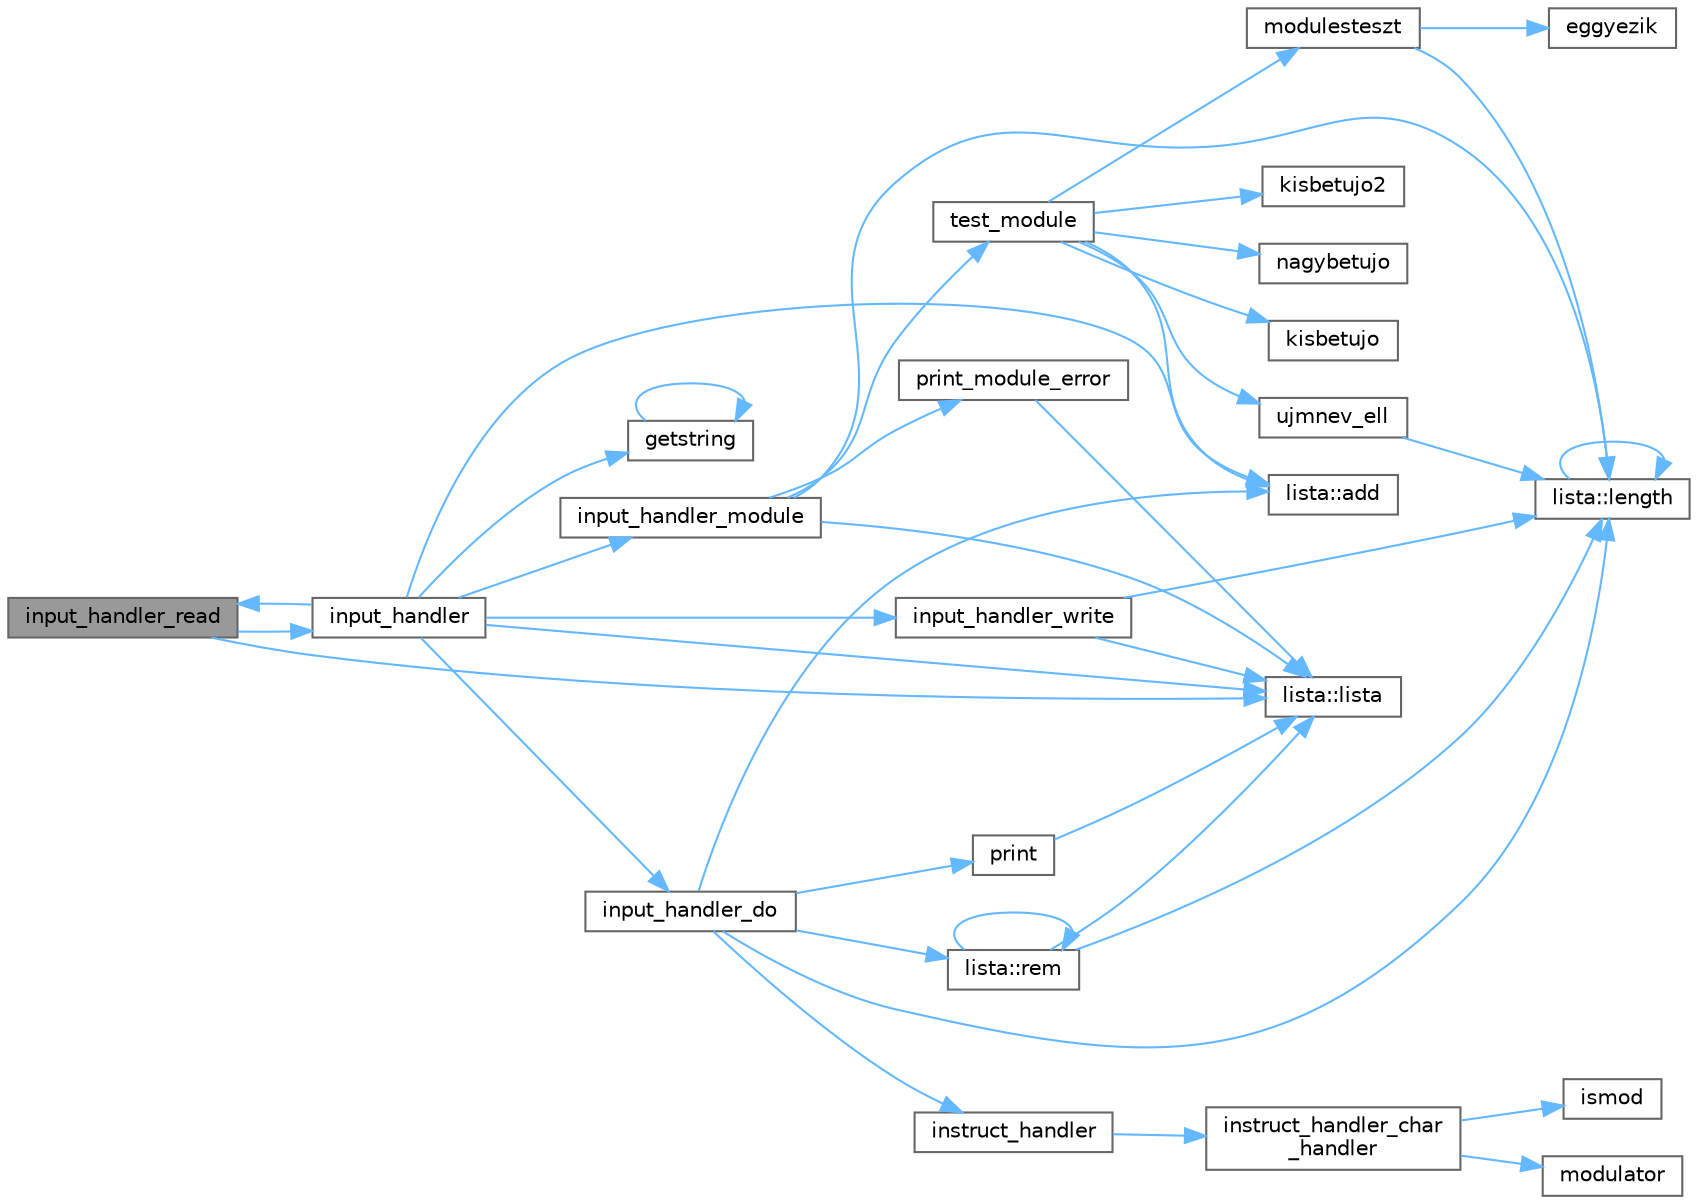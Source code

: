digraph "input_handler_read"
{
 // LATEX_PDF_SIZE
  bgcolor="transparent";
  edge [fontname=Helvetica,fontsize=10,labelfontname=Helvetica,labelfontsize=10];
  node [fontname=Helvetica,fontsize=10,shape=box,height=0.2,width=0.4];
  rankdir="LR";
  Node1 [id="Node000001",label="input_handler_read",height=0.2,width=0.4,color="gray40", fillcolor="grey60", style="filled", fontcolor="black",tooltip=" "];
  Node1 -> Node2 [id="edge1_Node000001_Node000002",color="steelblue1",style="solid",tooltip=" "];
  Node2 [id="Node000002",label="input_handler",height=0.2,width=0.4,color="grey40", fillcolor="white", style="filled",URL="$nharamkor__vs_8cpp.html#ab44d8e6ed4c39cb1c0cf792429db848e",tooltip=" "];
  Node2 -> Node3 [id="edge2_Node000002_Node000003",color="steelblue1",style="solid",tooltip=" "];
  Node3 [id="Node000003",label="lista::add",height=0.2,width=0.4,color="grey40", fillcolor="white", style="filled",URL="$classlista.html#a3f48539cd27ef435ea20315183a7c48e",tooltip=" "];
  Node2 -> Node4 [id="edge3_Node000002_Node000004",color="steelblue1",style="solid",tooltip=" "];
  Node4 [id="Node000004",label="getstring",height=0.2,width=0.4,color="grey40", fillcolor="white", style="filled",URL="$nharamkor__vs_8cpp.html#abe6c24302d4150af8e6211ec3a45ad0d",tooltip=" "];
  Node4 -> Node4 [id="edge4_Node000004_Node000004",color="steelblue1",style="solid",tooltip=" "];
  Node2 -> Node5 [id="edge5_Node000002_Node000005",color="steelblue1",style="solid",tooltip=" "];
  Node5 [id="Node000005",label="input_handler_do",height=0.2,width=0.4,color="grey40", fillcolor="white", style="filled",URL="$nharamkor__vs_8cpp.html#af09a2309c4133585955f671c2be21293",tooltip=" "];
  Node5 -> Node3 [id="edge6_Node000005_Node000003",color="steelblue1",style="solid",tooltip=" "];
  Node5 -> Node6 [id="edge7_Node000005_Node000006",color="steelblue1",style="solid",tooltip=" "];
  Node6 [id="Node000006",label="instruct_handler",height=0.2,width=0.4,color="grey40", fillcolor="white", style="filled",URL="$nharamkor__vs_8cpp.html#a989b6e5b3b8815b8088e8f8ba6d7752c",tooltip=" "];
  Node6 -> Node7 [id="edge8_Node000006_Node000007",color="steelblue1",style="solid",tooltip=" "];
  Node7 [id="Node000007",label="instruct_handler_char\l_handler",height=0.2,width=0.4,color="grey40", fillcolor="white", style="filled",URL="$nharamkor__vs_8cpp.html#a89f3b5151cdc6346dcca285bca7084a6",tooltip=" "];
  Node7 -> Node8 [id="edge9_Node000007_Node000008",color="steelblue1",style="solid",tooltip=" "];
  Node8 [id="Node000008",label="ismod",height=0.2,width=0.4,color="grey40", fillcolor="white", style="filled",URL="$nharamkor__vs_8cpp.html#ac668e8600ca0b3a3afa71eccef9ce070",tooltip=" "];
  Node7 -> Node9 [id="edge10_Node000007_Node000009",color="steelblue1",style="solid",tooltip=" "];
  Node9 [id="Node000009",label="modulator",height=0.2,width=0.4,color="grey40", fillcolor="white", style="filled",URL="$nharamkor__vs_8cpp.html#afbce817d76bf9bc1a433c1d83fc15d0b",tooltip=" "];
  Node5 -> Node10 [id="edge11_Node000005_Node000010",color="steelblue1",style="solid",tooltip=" "];
  Node10 [id="Node000010",label="lista::length",height=0.2,width=0.4,color="grey40", fillcolor="white", style="filled",URL="$classlista.html#a5baaf78ac201a75e49f18110daed7fd6",tooltip=" "];
  Node10 -> Node10 [id="edge12_Node000010_Node000010",color="steelblue1",style="solid",tooltip=" "];
  Node5 -> Node11 [id="edge13_Node000005_Node000011",color="steelblue1",style="solid",tooltip=" "];
  Node11 [id="Node000011",label="print",height=0.2,width=0.4,color="grey40", fillcolor="white", style="filled",URL="$nharamkor__vs_8cpp.html#a8e7995ef24cddb91ed4b4d47a03deb4d",tooltip=" "];
  Node11 -> Node12 [id="edge14_Node000011_Node000012",color="steelblue1",style="solid",tooltip=" "];
  Node12 [id="Node000012",label="lista::lista",height=0.2,width=0.4,color="grey40", fillcolor="white", style="filled",URL="$classlista.html#adfa22c0202d7ac7abfe006dbd3b5a12a",tooltip=" "];
  Node5 -> Node13 [id="edge15_Node000005_Node000013",color="steelblue1",style="solid",tooltip=" "];
  Node13 [id="Node000013",label="lista::rem",height=0.2,width=0.4,color="grey40", fillcolor="white", style="filled",URL="$classlista.html#a91e03590c673ff5b3b928acc9dc6275d",tooltip=" "];
  Node13 -> Node10 [id="edge16_Node000013_Node000010",color="steelblue1",style="solid",tooltip=" "];
  Node13 -> Node12 [id="edge17_Node000013_Node000012",color="steelblue1",style="solid",tooltip=" "];
  Node13 -> Node13 [id="edge18_Node000013_Node000013",color="steelblue1",style="solid",tooltip=" "];
  Node2 -> Node14 [id="edge19_Node000002_Node000014",color="steelblue1",style="solid",tooltip=" "];
  Node14 [id="Node000014",label="input_handler_module",height=0.2,width=0.4,color="grey40", fillcolor="white", style="filled",URL="$nharamkor__vs_8cpp.html#a28f543ce27108ae4de42d9991865237e",tooltip=" "];
  Node14 -> Node10 [id="edge20_Node000014_Node000010",color="steelblue1",style="solid",tooltip=" "];
  Node14 -> Node12 [id="edge21_Node000014_Node000012",color="steelblue1",style="solid",tooltip=" "];
  Node14 -> Node15 [id="edge22_Node000014_Node000015",color="steelblue1",style="solid",tooltip=" "];
  Node15 [id="Node000015",label="print_module_error",height=0.2,width=0.4,color="grey40", fillcolor="white", style="filled",URL="$nharamkor__vs_8cpp.html#a3e0f7cbe319cdfbb528b924d817885fd",tooltip=" "];
  Node15 -> Node12 [id="edge23_Node000015_Node000012",color="steelblue1",style="solid",tooltip=" "];
  Node14 -> Node16 [id="edge24_Node000014_Node000016",color="steelblue1",style="solid",tooltip=" "];
  Node16 [id="Node000016",label="test_module",height=0.2,width=0.4,color="grey40", fillcolor="white", style="filled",URL="$nharamkor__vs_8cpp.html#a079960085332785c1fb971533a9912a9",tooltip=" "];
  Node16 -> Node3 [id="edge25_Node000016_Node000003",color="steelblue1",style="solid",tooltip=" "];
  Node16 -> Node17 [id="edge26_Node000016_Node000017",color="steelblue1",style="solid",tooltip=" "];
  Node17 [id="Node000017",label="kisbetujo",height=0.2,width=0.4,color="grey40", fillcolor="white", style="filled",URL="$nharamkor__vs_8cpp.html#adce48f6d81618ca9096f5b88a6e333ab",tooltip=" "];
  Node16 -> Node18 [id="edge27_Node000016_Node000018",color="steelblue1",style="solid",tooltip=" "];
  Node18 [id="Node000018",label="kisbetujo2",height=0.2,width=0.4,color="grey40", fillcolor="white", style="filled",URL="$nharamkor__vs_8cpp.html#afb58d022f3fcaf90e41950da473cca92",tooltip=" "];
  Node16 -> Node19 [id="edge28_Node000016_Node000019",color="steelblue1",style="solid",tooltip=" "];
  Node19 [id="Node000019",label="modulesteszt",height=0.2,width=0.4,color="grey40", fillcolor="white", style="filled",URL="$nharamkor__vs_8cpp.html#a079dcfedb64af966eab0a78d9a4c979d",tooltip=" "];
  Node19 -> Node20 [id="edge29_Node000019_Node000020",color="steelblue1",style="solid",tooltip=" "];
  Node20 [id="Node000020",label="eggyezik",height=0.2,width=0.4,color="grey40", fillcolor="white", style="filled",URL="$comp__module_8cpp.html#a4e937192165d4187e4bd5e4d70967eb5",tooltip=" "];
  Node19 -> Node10 [id="edge30_Node000019_Node000010",color="steelblue1",style="solid",tooltip=" "];
  Node16 -> Node21 [id="edge31_Node000016_Node000021",color="steelblue1",style="solid",tooltip=" "];
  Node21 [id="Node000021",label="nagybetujo",height=0.2,width=0.4,color="grey40", fillcolor="white", style="filled",URL="$nharamkor__vs_8cpp.html#a7f4e4e25704216d56a1bbe815546d655",tooltip=" "];
  Node16 -> Node22 [id="edge32_Node000016_Node000022",color="steelblue1",style="solid",tooltip=" "];
  Node22 [id="Node000022",label="ujmnev_ell",height=0.2,width=0.4,color="grey40", fillcolor="white", style="filled",URL="$nharamkor__vs_8cpp.html#a8394f5d2589de5e083e551414e4d1a92",tooltip=" "];
  Node22 -> Node10 [id="edge33_Node000022_Node000010",color="steelblue1",style="solid",tooltip=" "];
  Node2 -> Node1 [id="edge34_Node000002_Node000001",color="steelblue1",style="solid",tooltip=" "];
  Node2 -> Node23 [id="edge35_Node000002_Node000023",color="steelblue1",style="solid",tooltip=" "];
  Node23 [id="Node000023",label="input_handler_write",height=0.2,width=0.4,color="grey40", fillcolor="white", style="filled",URL="$nharamkor__vs_8cpp.html#aedc7074de3b40368806c1c432f215d92",tooltip=" "];
  Node23 -> Node10 [id="edge36_Node000023_Node000010",color="steelblue1",style="solid",tooltip=" "];
  Node23 -> Node12 [id="edge37_Node000023_Node000012",color="steelblue1",style="solid",tooltip=" "];
  Node2 -> Node12 [id="edge38_Node000002_Node000012",color="steelblue1",style="solid",tooltip=" "];
  Node1 -> Node12 [id="edge39_Node000001_Node000012",color="steelblue1",style="solid",tooltip=" "];
}
